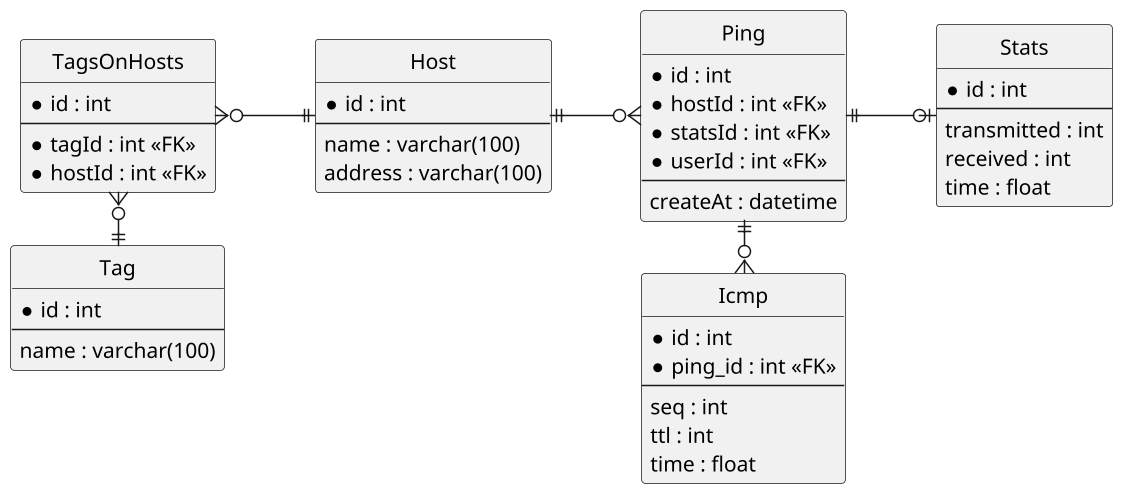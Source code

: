 @startuml
hide circle
scale 1.5
skinparam linetype ortho
skinparam monochrome true
left to right direction

entity "Tag" as tag {
  *id : int
  --
  name : varchar(100)
}

entity "TagsOnHosts" as tp {
  *id : int
  --
  *tagId : int <<FK>>
  *hostId : int <<FK>>
}

entity "Host" as host {
  *id : int
  --
  name : varchar(100)
  address : varchar(100)
}

entity "Ping" as ping {
  *id : int
  *hostId : int <<FK>>
  *statsId : int <<FK>>
  *userId : int <<FK>>
  --
  createAt : datetime
}

entity "Stats" as stats {
  *id : int
  --
  transmitted : int
  received : int
  time : float
}

entity "Icmp" as icmp {
  *id : int
  *ping_id : int <<FK>>
  --
  seq : int
  ttl : int
  time : float
}

tag ||-upo{ tp
tp }o--|| host
host ||--o{ ping
ping ||--o| stats
ping ||-downo{ icmp
@enduml
